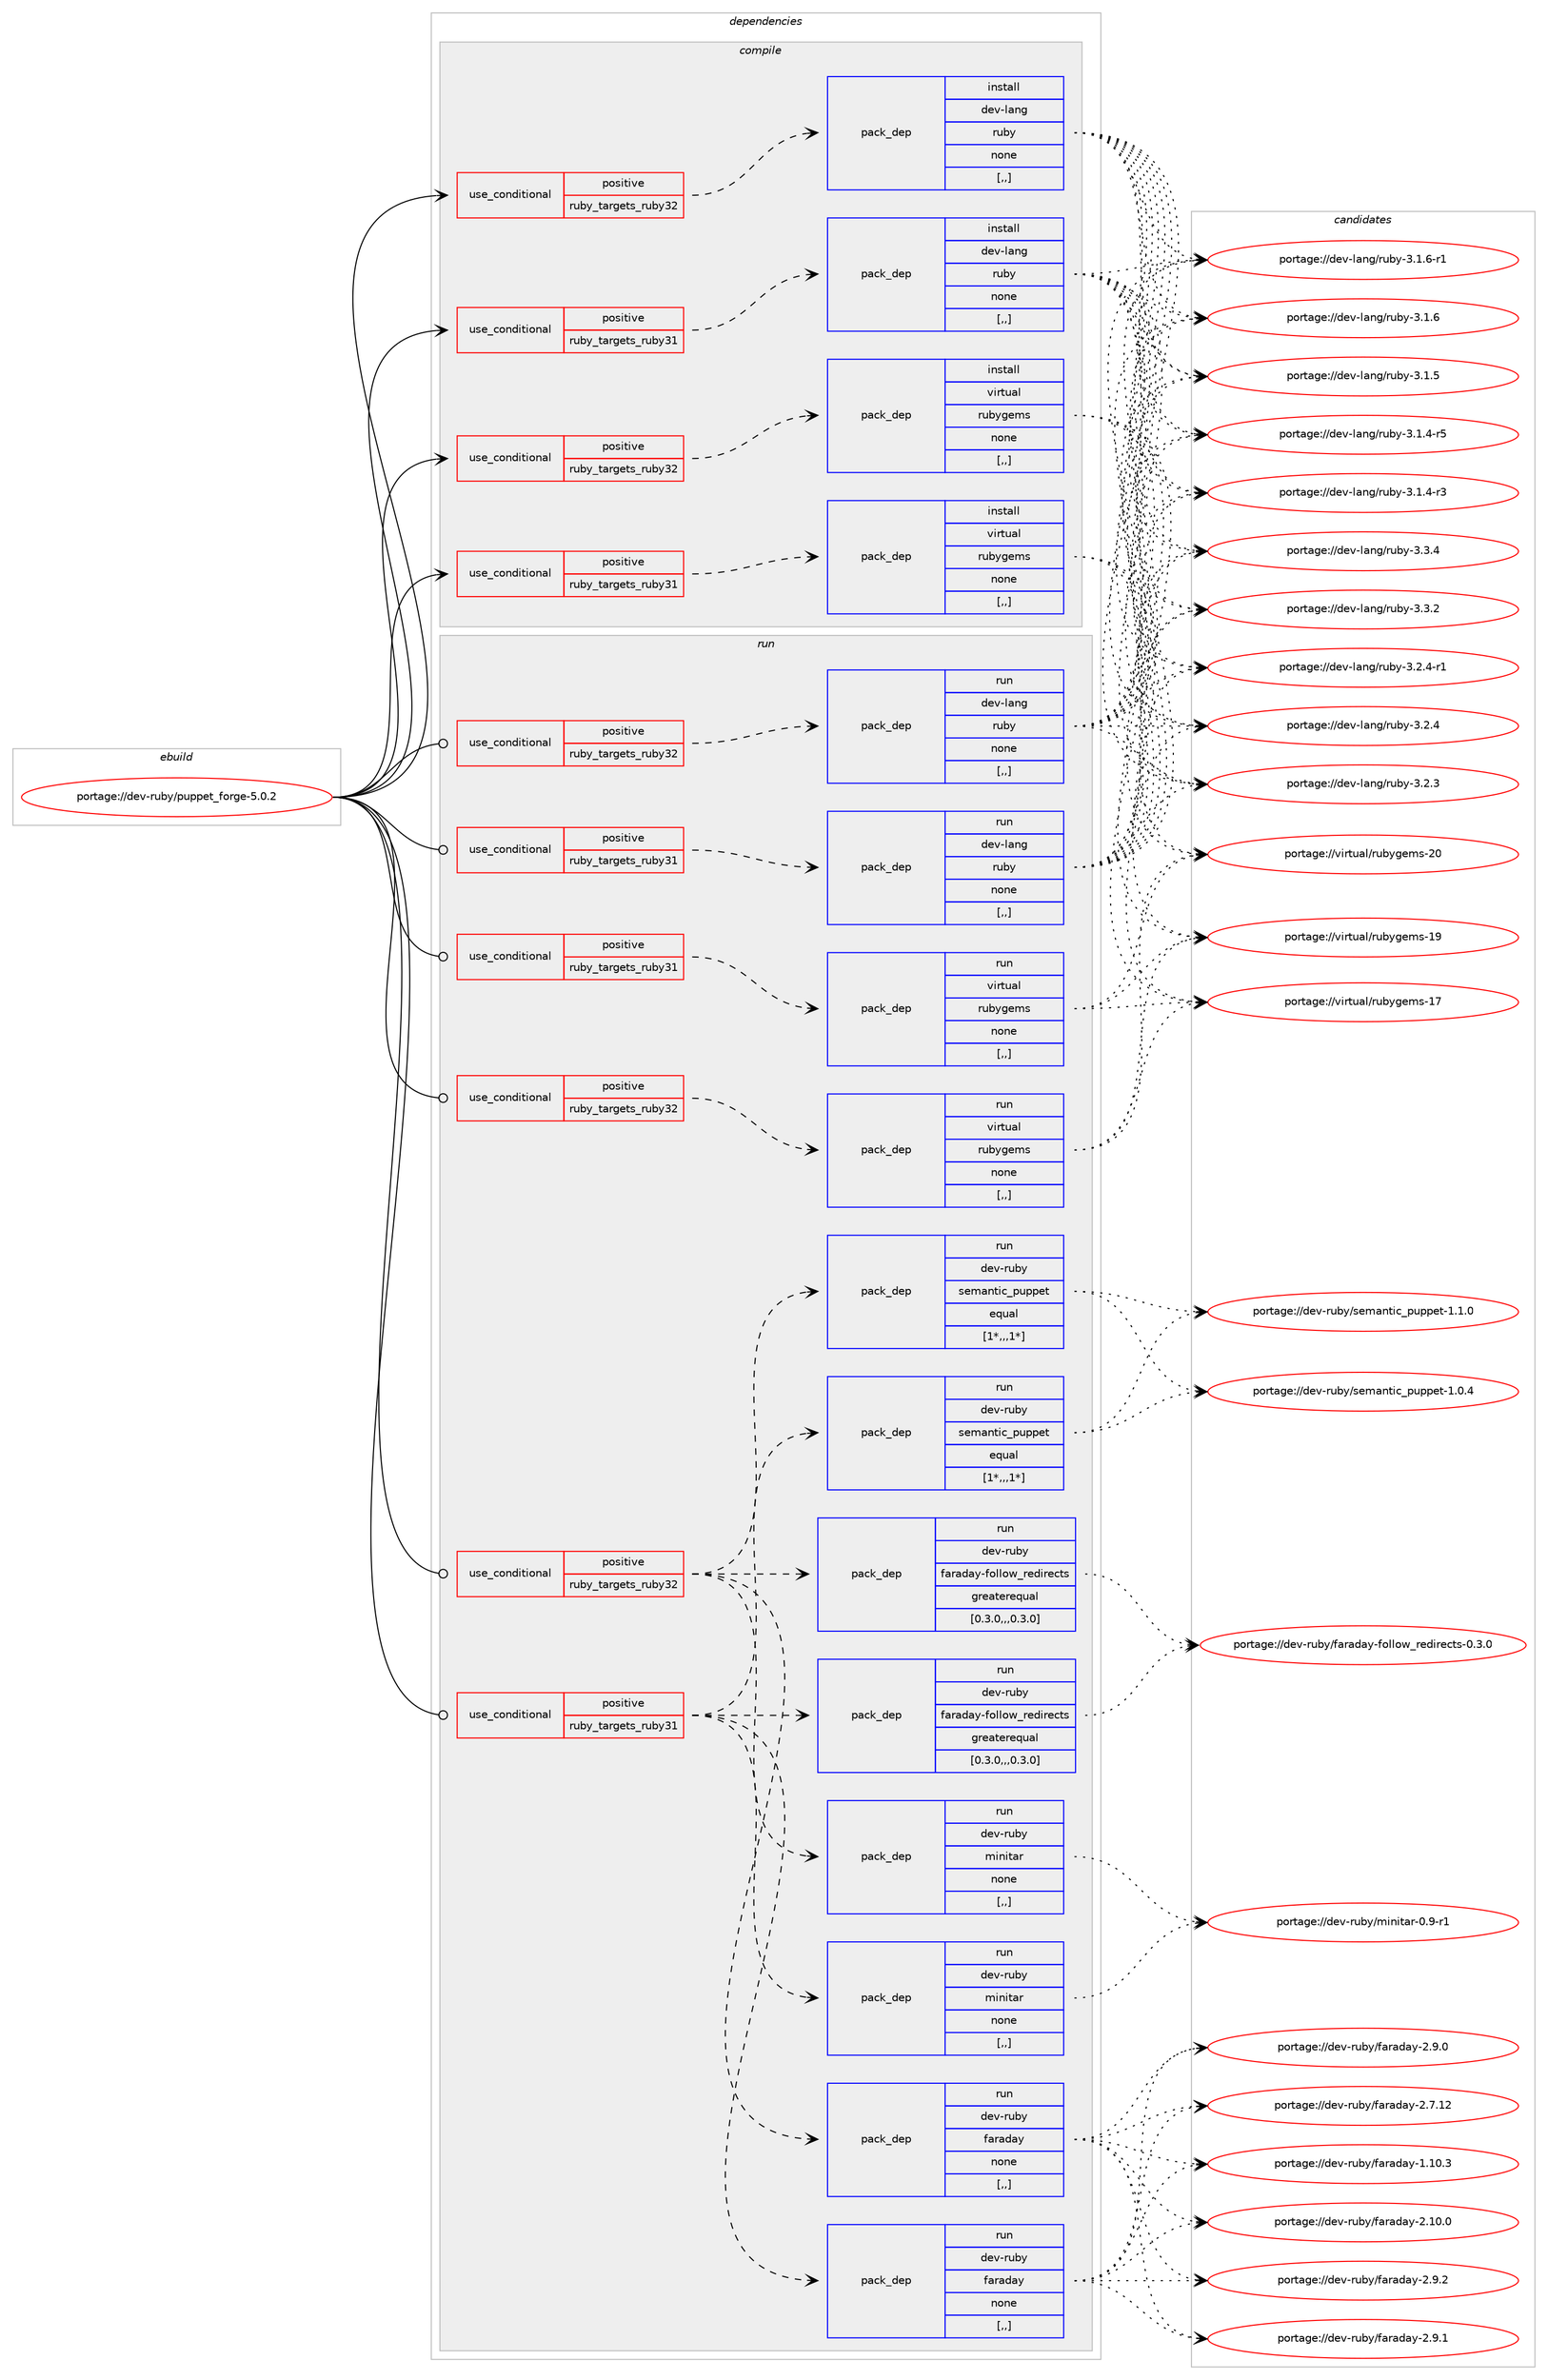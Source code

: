 digraph prolog {

# *************
# Graph options
# *************

newrank=true;
concentrate=true;
compound=true;
graph [rankdir=LR,fontname=Helvetica,fontsize=10,ranksep=1.5];#, ranksep=2.5, nodesep=0.2];
edge  [arrowhead=vee];
node  [fontname=Helvetica,fontsize=10];

# **********
# The ebuild
# **********

subgraph cluster_leftcol {
color=gray;
rank=same;
label=<<i>ebuild</i>>;
id [label="portage://dev-ruby/puppet_forge-5.0.2", color=red, width=4, href="../dev-ruby/puppet_forge-5.0.2.svg"];
}

# ****************
# The dependencies
# ****************

subgraph cluster_midcol {
color=gray;
label=<<i>dependencies</i>>;
subgraph cluster_compile {
fillcolor="#eeeeee";
style=filled;
label=<<i>compile</i>>;
subgraph cond52669 {
dependency194244 [label=<<TABLE BORDER="0" CELLBORDER="1" CELLSPACING="0" CELLPADDING="4"><TR><TD ROWSPAN="3" CELLPADDING="10">use_conditional</TD></TR><TR><TD>positive</TD></TR><TR><TD>ruby_targets_ruby31</TD></TR></TABLE>>, shape=none, color=red];
subgraph pack140232 {
dependency194245 [label=<<TABLE BORDER="0" CELLBORDER="1" CELLSPACING="0" CELLPADDING="4" WIDTH="220"><TR><TD ROWSPAN="6" CELLPADDING="30">pack_dep</TD></TR><TR><TD WIDTH="110">install</TD></TR><TR><TD>dev-lang</TD></TR><TR><TD>ruby</TD></TR><TR><TD>none</TD></TR><TR><TD>[,,]</TD></TR></TABLE>>, shape=none, color=blue];
}
dependency194244:e -> dependency194245:w [weight=20,style="dashed",arrowhead="vee"];
}
id:e -> dependency194244:w [weight=20,style="solid",arrowhead="vee"];
subgraph cond52670 {
dependency194246 [label=<<TABLE BORDER="0" CELLBORDER="1" CELLSPACING="0" CELLPADDING="4"><TR><TD ROWSPAN="3" CELLPADDING="10">use_conditional</TD></TR><TR><TD>positive</TD></TR><TR><TD>ruby_targets_ruby31</TD></TR></TABLE>>, shape=none, color=red];
subgraph pack140233 {
dependency194247 [label=<<TABLE BORDER="0" CELLBORDER="1" CELLSPACING="0" CELLPADDING="4" WIDTH="220"><TR><TD ROWSPAN="6" CELLPADDING="30">pack_dep</TD></TR><TR><TD WIDTH="110">install</TD></TR><TR><TD>virtual</TD></TR><TR><TD>rubygems</TD></TR><TR><TD>none</TD></TR><TR><TD>[,,]</TD></TR></TABLE>>, shape=none, color=blue];
}
dependency194246:e -> dependency194247:w [weight=20,style="dashed",arrowhead="vee"];
}
id:e -> dependency194246:w [weight=20,style="solid",arrowhead="vee"];
subgraph cond52671 {
dependency194248 [label=<<TABLE BORDER="0" CELLBORDER="1" CELLSPACING="0" CELLPADDING="4"><TR><TD ROWSPAN="3" CELLPADDING="10">use_conditional</TD></TR><TR><TD>positive</TD></TR><TR><TD>ruby_targets_ruby32</TD></TR></TABLE>>, shape=none, color=red];
subgraph pack140234 {
dependency194249 [label=<<TABLE BORDER="0" CELLBORDER="1" CELLSPACING="0" CELLPADDING="4" WIDTH="220"><TR><TD ROWSPAN="6" CELLPADDING="30">pack_dep</TD></TR><TR><TD WIDTH="110">install</TD></TR><TR><TD>dev-lang</TD></TR><TR><TD>ruby</TD></TR><TR><TD>none</TD></TR><TR><TD>[,,]</TD></TR></TABLE>>, shape=none, color=blue];
}
dependency194248:e -> dependency194249:w [weight=20,style="dashed",arrowhead="vee"];
}
id:e -> dependency194248:w [weight=20,style="solid",arrowhead="vee"];
subgraph cond52672 {
dependency194250 [label=<<TABLE BORDER="0" CELLBORDER="1" CELLSPACING="0" CELLPADDING="4"><TR><TD ROWSPAN="3" CELLPADDING="10">use_conditional</TD></TR><TR><TD>positive</TD></TR><TR><TD>ruby_targets_ruby32</TD></TR></TABLE>>, shape=none, color=red];
subgraph pack140235 {
dependency194251 [label=<<TABLE BORDER="0" CELLBORDER="1" CELLSPACING="0" CELLPADDING="4" WIDTH="220"><TR><TD ROWSPAN="6" CELLPADDING="30">pack_dep</TD></TR><TR><TD WIDTH="110">install</TD></TR><TR><TD>virtual</TD></TR><TR><TD>rubygems</TD></TR><TR><TD>none</TD></TR><TR><TD>[,,]</TD></TR></TABLE>>, shape=none, color=blue];
}
dependency194250:e -> dependency194251:w [weight=20,style="dashed",arrowhead="vee"];
}
id:e -> dependency194250:w [weight=20,style="solid",arrowhead="vee"];
}
subgraph cluster_compileandrun {
fillcolor="#eeeeee";
style=filled;
label=<<i>compile and run</i>>;
}
subgraph cluster_run {
fillcolor="#eeeeee";
style=filled;
label=<<i>run</i>>;
subgraph cond52673 {
dependency194252 [label=<<TABLE BORDER="0" CELLBORDER="1" CELLSPACING="0" CELLPADDING="4"><TR><TD ROWSPAN="3" CELLPADDING="10">use_conditional</TD></TR><TR><TD>positive</TD></TR><TR><TD>ruby_targets_ruby31</TD></TR></TABLE>>, shape=none, color=red];
subgraph pack140236 {
dependency194253 [label=<<TABLE BORDER="0" CELLBORDER="1" CELLSPACING="0" CELLPADDING="4" WIDTH="220"><TR><TD ROWSPAN="6" CELLPADDING="30">pack_dep</TD></TR><TR><TD WIDTH="110">run</TD></TR><TR><TD>dev-lang</TD></TR><TR><TD>ruby</TD></TR><TR><TD>none</TD></TR><TR><TD>[,,]</TD></TR></TABLE>>, shape=none, color=blue];
}
dependency194252:e -> dependency194253:w [weight=20,style="dashed",arrowhead="vee"];
}
id:e -> dependency194252:w [weight=20,style="solid",arrowhead="odot"];
subgraph cond52674 {
dependency194254 [label=<<TABLE BORDER="0" CELLBORDER="1" CELLSPACING="0" CELLPADDING="4"><TR><TD ROWSPAN="3" CELLPADDING="10">use_conditional</TD></TR><TR><TD>positive</TD></TR><TR><TD>ruby_targets_ruby31</TD></TR></TABLE>>, shape=none, color=red];
subgraph pack140237 {
dependency194255 [label=<<TABLE BORDER="0" CELLBORDER="1" CELLSPACING="0" CELLPADDING="4" WIDTH="220"><TR><TD ROWSPAN="6" CELLPADDING="30">pack_dep</TD></TR><TR><TD WIDTH="110">run</TD></TR><TR><TD>dev-ruby</TD></TR><TR><TD>faraday</TD></TR><TR><TD>none</TD></TR><TR><TD>[,,]</TD></TR></TABLE>>, shape=none, color=blue];
}
dependency194254:e -> dependency194255:w [weight=20,style="dashed",arrowhead="vee"];
subgraph pack140238 {
dependency194256 [label=<<TABLE BORDER="0" CELLBORDER="1" CELLSPACING="0" CELLPADDING="4" WIDTH="220"><TR><TD ROWSPAN="6" CELLPADDING="30">pack_dep</TD></TR><TR><TD WIDTH="110">run</TD></TR><TR><TD>dev-ruby</TD></TR><TR><TD>faraday-follow_redirects</TD></TR><TR><TD>greaterequal</TD></TR><TR><TD>[0.3.0,,,0.3.0]</TD></TR></TABLE>>, shape=none, color=blue];
}
dependency194254:e -> dependency194256:w [weight=20,style="dashed",arrowhead="vee"];
subgraph pack140239 {
dependency194257 [label=<<TABLE BORDER="0" CELLBORDER="1" CELLSPACING="0" CELLPADDING="4" WIDTH="220"><TR><TD ROWSPAN="6" CELLPADDING="30">pack_dep</TD></TR><TR><TD WIDTH="110">run</TD></TR><TR><TD>dev-ruby</TD></TR><TR><TD>minitar</TD></TR><TR><TD>none</TD></TR><TR><TD>[,,]</TD></TR></TABLE>>, shape=none, color=blue];
}
dependency194254:e -> dependency194257:w [weight=20,style="dashed",arrowhead="vee"];
subgraph pack140240 {
dependency194258 [label=<<TABLE BORDER="0" CELLBORDER="1" CELLSPACING="0" CELLPADDING="4" WIDTH="220"><TR><TD ROWSPAN="6" CELLPADDING="30">pack_dep</TD></TR><TR><TD WIDTH="110">run</TD></TR><TR><TD>dev-ruby</TD></TR><TR><TD>semantic_puppet</TD></TR><TR><TD>equal</TD></TR><TR><TD>[1*,,,1*]</TD></TR></TABLE>>, shape=none, color=blue];
}
dependency194254:e -> dependency194258:w [weight=20,style="dashed",arrowhead="vee"];
}
id:e -> dependency194254:w [weight=20,style="solid",arrowhead="odot"];
subgraph cond52675 {
dependency194259 [label=<<TABLE BORDER="0" CELLBORDER="1" CELLSPACING="0" CELLPADDING="4"><TR><TD ROWSPAN="3" CELLPADDING="10">use_conditional</TD></TR><TR><TD>positive</TD></TR><TR><TD>ruby_targets_ruby31</TD></TR></TABLE>>, shape=none, color=red];
subgraph pack140241 {
dependency194260 [label=<<TABLE BORDER="0" CELLBORDER="1" CELLSPACING="0" CELLPADDING="4" WIDTH="220"><TR><TD ROWSPAN="6" CELLPADDING="30">pack_dep</TD></TR><TR><TD WIDTH="110">run</TD></TR><TR><TD>virtual</TD></TR><TR><TD>rubygems</TD></TR><TR><TD>none</TD></TR><TR><TD>[,,]</TD></TR></TABLE>>, shape=none, color=blue];
}
dependency194259:e -> dependency194260:w [weight=20,style="dashed",arrowhead="vee"];
}
id:e -> dependency194259:w [weight=20,style="solid",arrowhead="odot"];
subgraph cond52676 {
dependency194261 [label=<<TABLE BORDER="0" CELLBORDER="1" CELLSPACING="0" CELLPADDING="4"><TR><TD ROWSPAN="3" CELLPADDING="10">use_conditional</TD></TR><TR><TD>positive</TD></TR><TR><TD>ruby_targets_ruby32</TD></TR></TABLE>>, shape=none, color=red];
subgraph pack140242 {
dependency194262 [label=<<TABLE BORDER="0" CELLBORDER="1" CELLSPACING="0" CELLPADDING="4" WIDTH="220"><TR><TD ROWSPAN="6" CELLPADDING="30">pack_dep</TD></TR><TR><TD WIDTH="110">run</TD></TR><TR><TD>dev-lang</TD></TR><TR><TD>ruby</TD></TR><TR><TD>none</TD></TR><TR><TD>[,,]</TD></TR></TABLE>>, shape=none, color=blue];
}
dependency194261:e -> dependency194262:w [weight=20,style="dashed",arrowhead="vee"];
}
id:e -> dependency194261:w [weight=20,style="solid",arrowhead="odot"];
subgraph cond52677 {
dependency194263 [label=<<TABLE BORDER="0" CELLBORDER="1" CELLSPACING="0" CELLPADDING="4"><TR><TD ROWSPAN="3" CELLPADDING="10">use_conditional</TD></TR><TR><TD>positive</TD></TR><TR><TD>ruby_targets_ruby32</TD></TR></TABLE>>, shape=none, color=red];
subgraph pack140243 {
dependency194264 [label=<<TABLE BORDER="0" CELLBORDER="1" CELLSPACING="0" CELLPADDING="4" WIDTH="220"><TR><TD ROWSPAN="6" CELLPADDING="30">pack_dep</TD></TR><TR><TD WIDTH="110">run</TD></TR><TR><TD>dev-ruby</TD></TR><TR><TD>faraday</TD></TR><TR><TD>none</TD></TR><TR><TD>[,,]</TD></TR></TABLE>>, shape=none, color=blue];
}
dependency194263:e -> dependency194264:w [weight=20,style="dashed",arrowhead="vee"];
subgraph pack140244 {
dependency194265 [label=<<TABLE BORDER="0" CELLBORDER="1" CELLSPACING="0" CELLPADDING="4" WIDTH="220"><TR><TD ROWSPAN="6" CELLPADDING="30">pack_dep</TD></TR><TR><TD WIDTH="110">run</TD></TR><TR><TD>dev-ruby</TD></TR><TR><TD>faraday-follow_redirects</TD></TR><TR><TD>greaterequal</TD></TR><TR><TD>[0.3.0,,,0.3.0]</TD></TR></TABLE>>, shape=none, color=blue];
}
dependency194263:e -> dependency194265:w [weight=20,style="dashed",arrowhead="vee"];
subgraph pack140245 {
dependency194266 [label=<<TABLE BORDER="0" CELLBORDER="1" CELLSPACING="0" CELLPADDING="4" WIDTH="220"><TR><TD ROWSPAN="6" CELLPADDING="30">pack_dep</TD></TR><TR><TD WIDTH="110">run</TD></TR><TR><TD>dev-ruby</TD></TR><TR><TD>minitar</TD></TR><TR><TD>none</TD></TR><TR><TD>[,,]</TD></TR></TABLE>>, shape=none, color=blue];
}
dependency194263:e -> dependency194266:w [weight=20,style="dashed",arrowhead="vee"];
subgraph pack140246 {
dependency194267 [label=<<TABLE BORDER="0" CELLBORDER="1" CELLSPACING="0" CELLPADDING="4" WIDTH="220"><TR><TD ROWSPAN="6" CELLPADDING="30">pack_dep</TD></TR><TR><TD WIDTH="110">run</TD></TR><TR><TD>dev-ruby</TD></TR><TR><TD>semantic_puppet</TD></TR><TR><TD>equal</TD></TR><TR><TD>[1*,,,1*]</TD></TR></TABLE>>, shape=none, color=blue];
}
dependency194263:e -> dependency194267:w [weight=20,style="dashed",arrowhead="vee"];
}
id:e -> dependency194263:w [weight=20,style="solid",arrowhead="odot"];
subgraph cond52678 {
dependency194268 [label=<<TABLE BORDER="0" CELLBORDER="1" CELLSPACING="0" CELLPADDING="4"><TR><TD ROWSPAN="3" CELLPADDING="10">use_conditional</TD></TR><TR><TD>positive</TD></TR><TR><TD>ruby_targets_ruby32</TD></TR></TABLE>>, shape=none, color=red];
subgraph pack140247 {
dependency194269 [label=<<TABLE BORDER="0" CELLBORDER="1" CELLSPACING="0" CELLPADDING="4" WIDTH="220"><TR><TD ROWSPAN="6" CELLPADDING="30">pack_dep</TD></TR><TR><TD WIDTH="110">run</TD></TR><TR><TD>virtual</TD></TR><TR><TD>rubygems</TD></TR><TR><TD>none</TD></TR><TR><TD>[,,]</TD></TR></TABLE>>, shape=none, color=blue];
}
dependency194268:e -> dependency194269:w [weight=20,style="dashed",arrowhead="vee"];
}
id:e -> dependency194268:w [weight=20,style="solid",arrowhead="odot"];
}
}

# **************
# The candidates
# **************

subgraph cluster_choices {
rank=same;
color=gray;
label=<<i>candidates</i>>;

subgraph choice140232 {
color=black;
nodesep=1;
choice10010111845108971101034711411798121455146514652 [label="portage://dev-lang/ruby-3.3.4", color=red, width=4,href="../dev-lang/ruby-3.3.4.svg"];
choice10010111845108971101034711411798121455146514650 [label="portage://dev-lang/ruby-3.3.2", color=red, width=4,href="../dev-lang/ruby-3.3.2.svg"];
choice100101118451089711010347114117981214551465046524511449 [label="portage://dev-lang/ruby-3.2.4-r1", color=red, width=4,href="../dev-lang/ruby-3.2.4-r1.svg"];
choice10010111845108971101034711411798121455146504652 [label="portage://dev-lang/ruby-3.2.4", color=red, width=4,href="../dev-lang/ruby-3.2.4.svg"];
choice10010111845108971101034711411798121455146504651 [label="portage://dev-lang/ruby-3.2.3", color=red, width=4,href="../dev-lang/ruby-3.2.3.svg"];
choice100101118451089711010347114117981214551464946544511449 [label="portage://dev-lang/ruby-3.1.6-r1", color=red, width=4,href="../dev-lang/ruby-3.1.6-r1.svg"];
choice10010111845108971101034711411798121455146494654 [label="portage://dev-lang/ruby-3.1.6", color=red, width=4,href="../dev-lang/ruby-3.1.6.svg"];
choice10010111845108971101034711411798121455146494653 [label="portage://dev-lang/ruby-3.1.5", color=red, width=4,href="../dev-lang/ruby-3.1.5.svg"];
choice100101118451089711010347114117981214551464946524511453 [label="portage://dev-lang/ruby-3.1.4-r5", color=red, width=4,href="../dev-lang/ruby-3.1.4-r5.svg"];
choice100101118451089711010347114117981214551464946524511451 [label="portage://dev-lang/ruby-3.1.4-r3", color=red, width=4,href="../dev-lang/ruby-3.1.4-r3.svg"];
dependency194245:e -> choice10010111845108971101034711411798121455146514652:w [style=dotted,weight="100"];
dependency194245:e -> choice10010111845108971101034711411798121455146514650:w [style=dotted,weight="100"];
dependency194245:e -> choice100101118451089711010347114117981214551465046524511449:w [style=dotted,weight="100"];
dependency194245:e -> choice10010111845108971101034711411798121455146504652:w [style=dotted,weight="100"];
dependency194245:e -> choice10010111845108971101034711411798121455146504651:w [style=dotted,weight="100"];
dependency194245:e -> choice100101118451089711010347114117981214551464946544511449:w [style=dotted,weight="100"];
dependency194245:e -> choice10010111845108971101034711411798121455146494654:w [style=dotted,weight="100"];
dependency194245:e -> choice10010111845108971101034711411798121455146494653:w [style=dotted,weight="100"];
dependency194245:e -> choice100101118451089711010347114117981214551464946524511453:w [style=dotted,weight="100"];
dependency194245:e -> choice100101118451089711010347114117981214551464946524511451:w [style=dotted,weight="100"];
}
subgraph choice140233 {
color=black;
nodesep=1;
choice118105114116117971084711411798121103101109115455048 [label="portage://virtual/rubygems-20", color=red, width=4,href="../virtual/rubygems-20.svg"];
choice118105114116117971084711411798121103101109115454957 [label="portage://virtual/rubygems-19", color=red, width=4,href="../virtual/rubygems-19.svg"];
choice118105114116117971084711411798121103101109115454955 [label="portage://virtual/rubygems-17", color=red, width=4,href="../virtual/rubygems-17.svg"];
dependency194247:e -> choice118105114116117971084711411798121103101109115455048:w [style=dotted,weight="100"];
dependency194247:e -> choice118105114116117971084711411798121103101109115454957:w [style=dotted,weight="100"];
dependency194247:e -> choice118105114116117971084711411798121103101109115454955:w [style=dotted,weight="100"];
}
subgraph choice140234 {
color=black;
nodesep=1;
choice10010111845108971101034711411798121455146514652 [label="portage://dev-lang/ruby-3.3.4", color=red, width=4,href="../dev-lang/ruby-3.3.4.svg"];
choice10010111845108971101034711411798121455146514650 [label="portage://dev-lang/ruby-3.3.2", color=red, width=4,href="../dev-lang/ruby-3.3.2.svg"];
choice100101118451089711010347114117981214551465046524511449 [label="portage://dev-lang/ruby-3.2.4-r1", color=red, width=4,href="../dev-lang/ruby-3.2.4-r1.svg"];
choice10010111845108971101034711411798121455146504652 [label="portage://dev-lang/ruby-3.2.4", color=red, width=4,href="../dev-lang/ruby-3.2.4.svg"];
choice10010111845108971101034711411798121455146504651 [label="portage://dev-lang/ruby-3.2.3", color=red, width=4,href="../dev-lang/ruby-3.2.3.svg"];
choice100101118451089711010347114117981214551464946544511449 [label="portage://dev-lang/ruby-3.1.6-r1", color=red, width=4,href="../dev-lang/ruby-3.1.6-r1.svg"];
choice10010111845108971101034711411798121455146494654 [label="portage://dev-lang/ruby-3.1.6", color=red, width=4,href="../dev-lang/ruby-3.1.6.svg"];
choice10010111845108971101034711411798121455146494653 [label="portage://dev-lang/ruby-3.1.5", color=red, width=4,href="../dev-lang/ruby-3.1.5.svg"];
choice100101118451089711010347114117981214551464946524511453 [label="portage://dev-lang/ruby-3.1.4-r5", color=red, width=4,href="../dev-lang/ruby-3.1.4-r5.svg"];
choice100101118451089711010347114117981214551464946524511451 [label="portage://dev-lang/ruby-3.1.4-r3", color=red, width=4,href="../dev-lang/ruby-3.1.4-r3.svg"];
dependency194249:e -> choice10010111845108971101034711411798121455146514652:w [style=dotted,weight="100"];
dependency194249:e -> choice10010111845108971101034711411798121455146514650:w [style=dotted,weight="100"];
dependency194249:e -> choice100101118451089711010347114117981214551465046524511449:w [style=dotted,weight="100"];
dependency194249:e -> choice10010111845108971101034711411798121455146504652:w [style=dotted,weight="100"];
dependency194249:e -> choice10010111845108971101034711411798121455146504651:w [style=dotted,weight="100"];
dependency194249:e -> choice100101118451089711010347114117981214551464946544511449:w [style=dotted,weight="100"];
dependency194249:e -> choice10010111845108971101034711411798121455146494654:w [style=dotted,weight="100"];
dependency194249:e -> choice10010111845108971101034711411798121455146494653:w [style=dotted,weight="100"];
dependency194249:e -> choice100101118451089711010347114117981214551464946524511453:w [style=dotted,weight="100"];
dependency194249:e -> choice100101118451089711010347114117981214551464946524511451:w [style=dotted,weight="100"];
}
subgraph choice140235 {
color=black;
nodesep=1;
choice118105114116117971084711411798121103101109115455048 [label="portage://virtual/rubygems-20", color=red, width=4,href="../virtual/rubygems-20.svg"];
choice118105114116117971084711411798121103101109115454957 [label="portage://virtual/rubygems-19", color=red, width=4,href="../virtual/rubygems-19.svg"];
choice118105114116117971084711411798121103101109115454955 [label="portage://virtual/rubygems-17", color=red, width=4,href="../virtual/rubygems-17.svg"];
dependency194251:e -> choice118105114116117971084711411798121103101109115455048:w [style=dotted,weight="100"];
dependency194251:e -> choice118105114116117971084711411798121103101109115454957:w [style=dotted,weight="100"];
dependency194251:e -> choice118105114116117971084711411798121103101109115454955:w [style=dotted,weight="100"];
}
subgraph choice140236 {
color=black;
nodesep=1;
choice10010111845108971101034711411798121455146514652 [label="portage://dev-lang/ruby-3.3.4", color=red, width=4,href="../dev-lang/ruby-3.3.4.svg"];
choice10010111845108971101034711411798121455146514650 [label="portage://dev-lang/ruby-3.3.2", color=red, width=4,href="../dev-lang/ruby-3.3.2.svg"];
choice100101118451089711010347114117981214551465046524511449 [label="portage://dev-lang/ruby-3.2.4-r1", color=red, width=4,href="../dev-lang/ruby-3.2.4-r1.svg"];
choice10010111845108971101034711411798121455146504652 [label="portage://dev-lang/ruby-3.2.4", color=red, width=4,href="../dev-lang/ruby-3.2.4.svg"];
choice10010111845108971101034711411798121455146504651 [label="portage://dev-lang/ruby-3.2.3", color=red, width=4,href="../dev-lang/ruby-3.2.3.svg"];
choice100101118451089711010347114117981214551464946544511449 [label="portage://dev-lang/ruby-3.1.6-r1", color=red, width=4,href="../dev-lang/ruby-3.1.6-r1.svg"];
choice10010111845108971101034711411798121455146494654 [label="portage://dev-lang/ruby-3.1.6", color=red, width=4,href="../dev-lang/ruby-3.1.6.svg"];
choice10010111845108971101034711411798121455146494653 [label="portage://dev-lang/ruby-3.1.5", color=red, width=4,href="../dev-lang/ruby-3.1.5.svg"];
choice100101118451089711010347114117981214551464946524511453 [label="portage://dev-lang/ruby-3.1.4-r5", color=red, width=4,href="../dev-lang/ruby-3.1.4-r5.svg"];
choice100101118451089711010347114117981214551464946524511451 [label="portage://dev-lang/ruby-3.1.4-r3", color=red, width=4,href="../dev-lang/ruby-3.1.4-r3.svg"];
dependency194253:e -> choice10010111845108971101034711411798121455146514652:w [style=dotted,weight="100"];
dependency194253:e -> choice10010111845108971101034711411798121455146514650:w [style=dotted,weight="100"];
dependency194253:e -> choice100101118451089711010347114117981214551465046524511449:w [style=dotted,weight="100"];
dependency194253:e -> choice10010111845108971101034711411798121455146504652:w [style=dotted,weight="100"];
dependency194253:e -> choice10010111845108971101034711411798121455146504651:w [style=dotted,weight="100"];
dependency194253:e -> choice100101118451089711010347114117981214551464946544511449:w [style=dotted,weight="100"];
dependency194253:e -> choice10010111845108971101034711411798121455146494654:w [style=dotted,weight="100"];
dependency194253:e -> choice10010111845108971101034711411798121455146494653:w [style=dotted,weight="100"];
dependency194253:e -> choice100101118451089711010347114117981214551464946524511453:w [style=dotted,weight="100"];
dependency194253:e -> choice100101118451089711010347114117981214551464946524511451:w [style=dotted,weight="100"];
}
subgraph choice140237 {
color=black;
nodesep=1;
choice10010111845114117981214710297114971009712145504649484648 [label="portage://dev-ruby/faraday-2.10.0", color=red, width=4,href="../dev-ruby/faraday-2.10.0.svg"];
choice100101118451141179812147102971149710097121455046574650 [label="portage://dev-ruby/faraday-2.9.2", color=red, width=4,href="../dev-ruby/faraday-2.9.2.svg"];
choice100101118451141179812147102971149710097121455046574649 [label="portage://dev-ruby/faraday-2.9.1", color=red, width=4,href="../dev-ruby/faraday-2.9.1.svg"];
choice100101118451141179812147102971149710097121455046574648 [label="portage://dev-ruby/faraday-2.9.0", color=red, width=4,href="../dev-ruby/faraday-2.9.0.svg"];
choice10010111845114117981214710297114971009712145504655464950 [label="portage://dev-ruby/faraday-2.7.12", color=red, width=4,href="../dev-ruby/faraday-2.7.12.svg"];
choice10010111845114117981214710297114971009712145494649484651 [label="portage://dev-ruby/faraday-1.10.3", color=red, width=4,href="../dev-ruby/faraday-1.10.3.svg"];
dependency194255:e -> choice10010111845114117981214710297114971009712145504649484648:w [style=dotted,weight="100"];
dependency194255:e -> choice100101118451141179812147102971149710097121455046574650:w [style=dotted,weight="100"];
dependency194255:e -> choice100101118451141179812147102971149710097121455046574649:w [style=dotted,weight="100"];
dependency194255:e -> choice100101118451141179812147102971149710097121455046574648:w [style=dotted,weight="100"];
dependency194255:e -> choice10010111845114117981214710297114971009712145504655464950:w [style=dotted,weight="100"];
dependency194255:e -> choice10010111845114117981214710297114971009712145494649484651:w [style=dotted,weight="100"];
}
subgraph choice140238 {
color=black;
nodesep=1;
choice100101118451141179812147102971149710097121451021111081081111199511410110010511410199116115454846514648 [label="portage://dev-ruby/faraday-follow_redirects-0.3.0", color=red, width=4,href="../dev-ruby/faraday-follow_redirects-0.3.0.svg"];
dependency194256:e -> choice100101118451141179812147102971149710097121451021111081081111199511410110010511410199116115454846514648:w [style=dotted,weight="100"];
}
subgraph choice140239 {
color=black;
nodesep=1;
choice10010111845114117981214710910511010511697114454846574511449 [label="portage://dev-ruby/minitar-0.9-r1", color=red, width=4,href="../dev-ruby/minitar-0.9-r1.svg"];
dependency194257:e -> choice10010111845114117981214710910511010511697114454846574511449:w [style=dotted,weight="100"];
}
subgraph choice140240 {
color=black;
nodesep=1;
choice100101118451141179812147115101109971101161059995112117112112101116454946494648 [label="portage://dev-ruby/semantic_puppet-1.1.0", color=red, width=4,href="../dev-ruby/semantic_puppet-1.1.0.svg"];
choice100101118451141179812147115101109971101161059995112117112112101116454946484652 [label="portage://dev-ruby/semantic_puppet-1.0.4", color=red, width=4,href="../dev-ruby/semantic_puppet-1.0.4.svg"];
dependency194258:e -> choice100101118451141179812147115101109971101161059995112117112112101116454946494648:w [style=dotted,weight="100"];
dependency194258:e -> choice100101118451141179812147115101109971101161059995112117112112101116454946484652:w [style=dotted,weight="100"];
}
subgraph choice140241 {
color=black;
nodesep=1;
choice118105114116117971084711411798121103101109115455048 [label="portage://virtual/rubygems-20", color=red, width=4,href="../virtual/rubygems-20.svg"];
choice118105114116117971084711411798121103101109115454957 [label="portage://virtual/rubygems-19", color=red, width=4,href="../virtual/rubygems-19.svg"];
choice118105114116117971084711411798121103101109115454955 [label="portage://virtual/rubygems-17", color=red, width=4,href="../virtual/rubygems-17.svg"];
dependency194260:e -> choice118105114116117971084711411798121103101109115455048:w [style=dotted,weight="100"];
dependency194260:e -> choice118105114116117971084711411798121103101109115454957:w [style=dotted,weight="100"];
dependency194260:e -> choice118105114116117971084711411798121103101109115454955:w [style=dotted,weight="100"];
}
subgraph choice140242 {
color=black;
nodesep=1;
choice10010111845108971101034711411798121455146514652 [label="portage://dev-lang/ruby-3.3.4", color=red, width=4,href="../dev-lang/ruby-3.3.4.svg"];
choice10010111845108971101034711411798121455146514650 [label="portage://dev-lang/ruby-3.3.2", color=red, width=4,href="../dev-lang/ruby-3.3.2.svg"];
choice100101118451089711010347114117981214551465046524511449 [label="portage://dev-lang/ruby-3.2.4-r1", color=red, width=4,href="../dev-lang/ruby-3.2.4-r1.svg"];
choice10010111845108971101034711411798121455146504652 [label="portage://dev-lang/ruby-3.2.4", color=red, width=4,href="../dev-lang/ruby-3.2.4.svg"];
choice10010111845108971101034711411798121455146504651 [label="portage://dev-lang/ruby-3.2.3", color=red, width=4,href="../dev-lang/ruby-3.2.3.svg"];
choice100101118451089711010347114117981214551464946544511449 [label="portage://dev-lang/ruby-3.1.6-r1", color=red, width=4,href="../dev-lang/ruby-3.1.6-r1.svg"];
choice10010111845108971101034711411798121455146494654 [label="portage://dev-lang/ruby-3.1.6", color=red, width=4,href="../dev-lang/ruby-3.1.6.svg"];
choice10010111845108971101034711411798121455146494653 [label="portage://dev-lang/ruby-3.1.5", color=red, width=4,href="../dev-lang/ruby-3.1.5.svg"];
choice100101118451089711010347114117981214551464946524511453 [label="portage://dev-lang/ruby-3.1.4-r5", color=red, width=4,href="../dev-lang/ruby-3.1.4-r5.svg"];
choice100101118451089711010347114117981214551464946524511451 [label="portage://dev-lang/ruby-3.1.4-r3", color=red, width=4,href="../dev-lang/ruby-3.1.4-r3.svg"];
dependency194262:e -> choice10010111845108971101034711411798121455146514652:w [style=dotted,weight="100"];
dependency194262:e -> choice10010111845108971101034711411798121455146514650:w [style=dotted,weight="100"];
dependency194262:e -> choice100101118451089711010347114117981214551465046524511449:w [style=dotted,weight="100"];
dependency194262:e -> choice10010111845108971101034711411798121455146504652:w [style=dotted,weight="100"];
dependency194262:e -> choice10010111845108971101034711411798121455146504651:w [style=dotted,weight="100"];
dependency194262:e -> choice100101118451089711010347114117981214551464946544511449:w [style=dotted,weight="100"];
dependency194262:e -> choice10010111845108971101034711411798121455146494654:w [style=dotted,weight="100"];
dependency194262:e -> choice10010111845108971101034711411798121455146494653:w [style=dotted,weight="100"];
dependency194262:e -> choice100101118451089711010347114117981214551464946524511453:w [style=dotted,weight="100"];
dependency194262:e -> choice100101118451089711010347114117981214551464946524511451:w [style=dotted,weight="100"];
}
subgraph choice140243 {
color=black;
nodesep=1;
choice10010111845114117981214710297114971009712145504649484648 [label="portage://dev-ruby/faraday-2.10.0", color=red, width=4,href="../dev-ruby/faraday-2.10.0.svg"];
choice100101118451141179812147102971149710097121455046574650 [label="portage://dev-ruby/faraday-2.9.2", color=red, width=4,href="../dev-ruby/faraday-2.9.2.svg"];
choice100101118451141179812147102971149710097121455046574649 [label="portage://dev-ruby/faraday-2.9.1", color=red, width=4,href="../dev-ruby/faraday-2.9.1.svg"];
choice100101118451141179812147102971149710097121455046574648 [label="portage://dev-ruby/faraday-2.9.0", color=red, width=4,href="../dev-ruby/faraday-2.9.0.svg"];
choice10010111845114117981214710297114971009712145504655464950 [label="portage://dev-ruby/faraday-2.7.12", color=red, width=4,href="../dev-ruby/faraday-2.7.12.svg"];
choice10010111845114117981214710297114971009712145494649484651 [label="portage://dev-ruby/faraday-1.10.3", color=red, width=4,href="../dev-ruby/faraday-1.10.3.svg"];
dependency194264:e -> choice10010111845114117981214710297114971009712145504649484648:w [style=dotted,weight="100"];
dependency194264:e -> choice100101118451141179812147102971149710097121455046574650:w [style=dotted,weight="100"];
dependency194264:e -> choice100101118451141179812147102971149710097121455046574649:w [style=dotted,weight="100"];
dependency194264:e -> choice100101118451141179812147102971149710097121455046574648:w [style=dotted,weight="100"];
dependency194264:e -> choice10010111845114117981214710297114971009712145504655464950:w [style=dotted,weight="100"];
dependency194264:e -> choice10010111845114117981214710297114971009712145494649484651:w [style=dotted,weight="100"];
}
subgraph choice140244 {
color=black;
nodesep=1;
choice100101118451141179812147102971149710097121451021111081081111199511410110010511410199116115454846514648 [label="portage://dev-ruby/faraday-follow_redirects-0.3.0", color=red, width=4,href="../dev-ruby/faraday-follow_redirects-0.3.0.svg"];
dependency194265:e -> choice100101118451141179812147102971149710097121451021111081081111199511410110010511410199116115454846514648:w [style=dotted,weight="100"];
}
subgraph choice140245 {
color=black;
nodesep=1;
choice10010111845114117981214710910511010511697114454846574511449 [label="portage://dev-ruby/minitar-0.9-r1", color=red, width=4,href="../dev-ruby/minitar-0.9-r1.svg"];
dependency194266:e -> choice10010111845114117981214710910511010511697114454846574511449:w [style=dotted,weight="100"];
}
subgraph choice140246 {
color=black;
nodesep=1;
choice100101118451141179812147115101109971101161059995112117112112101116454946494648 [label="portage://dev-ruby/semantic_puppet-1.1.0", color=red, width=4,href="../dev-ruby/semantic_puppet-1.1.0.svg"];
choice100101118451141179812147115101109971101161059995112117112112101116454946484652 [label="portage://dev-ruby/semantic_puppet-1.0.4", color=red, width=4,href="../dev-ruby/semantic_puppet-1.0.4.svg"];
dependency194267:e -> choice100101118451141179812147115101109971101161059995112117112112101116454946494648:w [style=dotted,weight="100"];
dependency194267:e -> choice100101118451141179812147115101109971101161059995112117112112101116454946484652:w [style=dotted,weight="100"];
}
subgraph choice140247 {
color=black;
nodesep=1;
choice118105114116117971084711411798121103101109115455048 [label="portage://virtual/rubygems-20", color=red, width=4,href="../virtual/rubygems-20.svg"];
choice118105114116117971084711411798121103101109115454957 [label="portage://virtual/rubygems-19", color=red, width=4,href="../virtual/rubygems-19.svg"];
choice118105114116117971084711411798121103101109115454955 [label="portage://virtual/rubygems-17", color=red, width=4,href="../virtual/rubygems-17.svg"];
dependency194269:e -> choice118105114116117971084711411798121103101109115455048:w [style=dotted,weight="100"];
dependency194269:e -> choice118105114116117971084711411798121103101109115454957:w [style=dotted,weight="100"];
dependency194269:e -> choice118105114116117971084711411798121103101109115454955:w [style=dotted,weight="100"];
}
}

}
